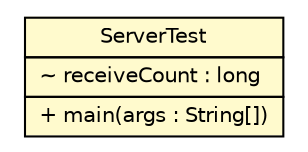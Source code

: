 #!/usr/local/bin/dot
#
# Class diagram 
# Generated by UMLGraph version R5_6_6-10-gc1d994 (http://www.umlgraph.org/)
#

digraph G {
	edge [fontname="Helvetica",fontsize=10,labelfontname="Helvetica",labelfontsize=10];
	node [fontname="Helvetica",fontsize=10,shape=plaintext];
	nodesep=0.25;
	ranksep=0.5;
	// ch.lowres.jlo.test.ServerTest
	c195 [label=<<table title="ch.lowres.jlo.test.ServerTest" border="0" cellborder="1" cellspacing="0" cellpadding="2" port="p" bgcolor="lemonChiffon" href="./ServerTest.html">
		<tr><td><table border="0" cellspacing="0" cellpadding="1">
<tr><td align="center" balign="center"> ServerTest </td></tr>
		</table></td></tr>
		<tr><td><table border="0" cellspacing="0" cellpadding="1">
<tr><td align="left" balign="left"> ~ receiveCount : long </td></tr>
		</table></td></tr>
		<tr><td><table border="0" cellspacing="0" cellpadding="1">
<tr><td align="left" balign="left"> + main(args : String[]) </td></tr>
		</table></td></tr>
		</table>>, URL="./ServerTest.html", fontname="Helvetica", fontcolor="black", fontsize=10.0];
}

